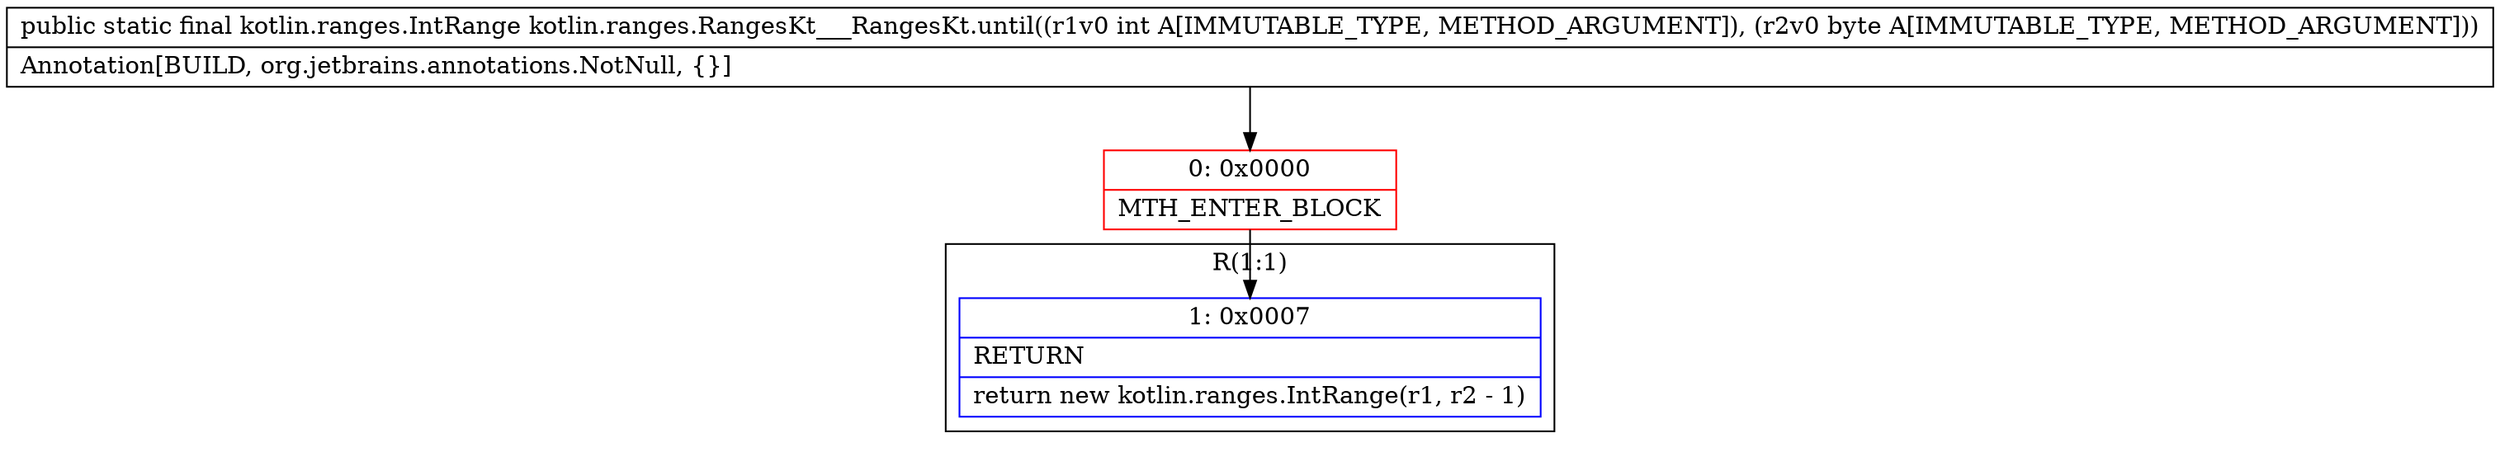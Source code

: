 digraph "CFG forkotlin.ranges.RangesKt___RangesKt.until(IB)Lkotlin\/ranges\/IntRange;" {
subgraph cluster_Region_1327835397 {
label = "R(1:1)";
node [shape=record,color=blue];
Node_1 [shape=record,label="{1\:\ 0x0007|RETURN\l|return new kotlin.ranges.IntRange(r1, r2 \- 1)\l}"];
}
Node_0 [shape=record,color=red,label="{0\:\ 0x0000|MTH_ENTER_BLOCK\l}"];
MethodNode[shape=record,label="{public static final kotlin.ranges.IntRange kotlin.ranges.RangesKt___RangesKt.until((r1v0 int A[IMMUTABLE_TYPE, METHOD_ARGUMENT]), (r2v0 byte A[IMMUTABLE_TYPE, METHOD_ARGUMENT]))  | Annotation[BUILD, org.jetbrains.annotations.NotNull, \{\}]\l}"];
MethodNode -> Node_0;
Node_0 -> Node_1;
}

